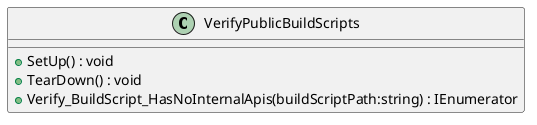 @startuml
class VerifyPublicBuildScripts {
    + SetUp() : void
    + TearDown() : void
    + Verify_BuildScript_HasNoInternalApis(buildScriptPath:string) : IEnumerator
}
@enduml
